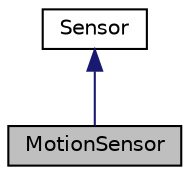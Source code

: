 digraph "MotionSensor"
{
 // LATEX_PDF_SIZE
  edge [fontname="Helvetica",fontsize="10",labelfontname="Helvetica",labelfontsize="10"];
  node [fontname="Helvetica",fontsize="10",shape=record];
  Node1 [label="MotionSensor",height=0.2,width=0.4,color="black", fillcolor="grey75", style="filled", fontcolor="black",tooltip="Concrete Subject class that represents a motion sensor in an Observer pattern."];
  Node2 -> Node1 [dir="back",color="midnightblue",fontsize="10",style="solid"];
  Node2 [label="Sensor",height=0.2,width=0.4,color="black", fillcolor="white", style="filled",URL="$classSensor.html",tooltip="Abstract Subject class in the Observer pattern."];
}
